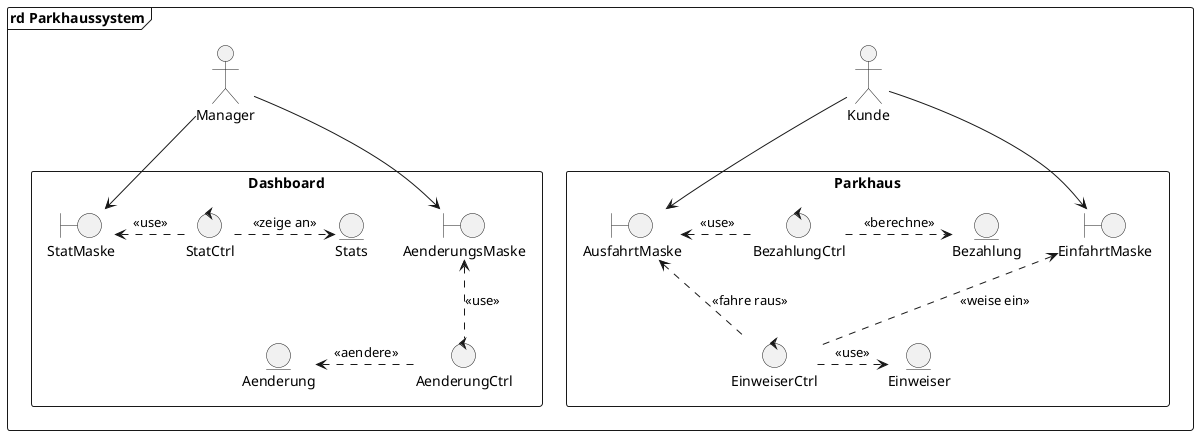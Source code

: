 Erstellt von Emre (etuerk2s)

@startuml
frame "rd Parkhaussystem" {
	actor Kunde as K
	actor Manager as M
	
	rectangle Parkhaus {
		boundary EinfahrtMaske as EM
		boundary AusfahrtMaske as AM
		control EinweiserCtrl as EC
		control BezahlungCtrl as BC
		entity Einweiser as E
		entity Bezahlung as B
		
		EC .> E : <<use>>
		EM <.d. EC : <<weise ein>>
		AM <.d. EC : <<fahre raus>>
		AM <. BC : <<use>>
		BC .> B : <<berechne>>
		}
		
	rectangle Dashboard {
		boundary StatMaske as SM
		boundary AenderungsMaske as CM
		control AenderungCtrl as CC
		control StatCtrl as SC
		entity Aenderung as C
		entity Stats as S
		
		SM <. SC : <<use>>
		SC .> S : <<zeige an>>
		
		CM <.d. CC : <<use>>
		CC .l.> C : <<aendere>>		
	}
		
	K --> EM
	K --> AM
	
	M --> SM
	M --> CM
}
@enduml